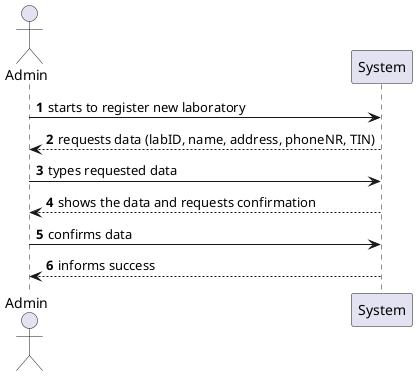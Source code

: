 @startuml
'https://plantuml.com/sequence-diagram

autonumber

actor  "Admin"

Admin -> System: starts to register new laboratory
System --> Admin: requests data (labID, name, address, phoneNR, TIN)

Admin -> System: types requested data
System --> Admin: shows the data and requests confirmation

Admin -> System: confirms data
System --> Admin: informs success
@enduml